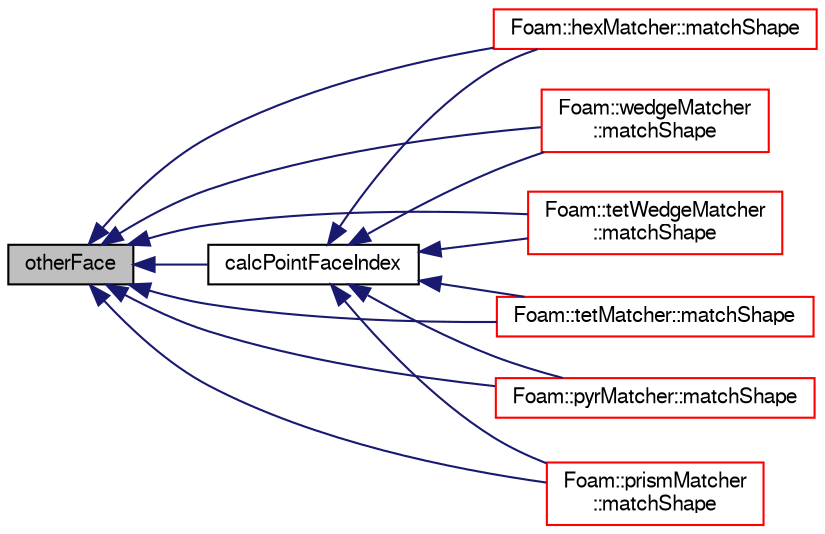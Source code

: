 digraph "otherFace"
{
  bgcolor="transparent";
  edge [fontname="FreeSans",fontsize="10",labelfontname="FreeSans",labelfontsize="10"];
  node [fontname="FreeSans",fontsize="10",shape=record];
  rankdir="LR";
  Node988 [label="otherFace",height=0.2,width=0.4,color="black", fillcolor="grey75", style="filled", fontcolor="black"];
  Node988 -> Node989 [dir="back",color="midnightblue",fontsize="10",style="solid",fontname="FreeSans"];
  Node989 [label="calcPointFaceIndex",height=0.2,width=0.4,color="black",URL="$a27166.html#affdc1ddd257e430b8357f273b6acccfa",tooltip="Fill vertex/face to index in face data structure. "];
  Node989 -> Node990 [dir="back",color="midnightblue",fontsize="10",style="solid",fontname="FreeSans"];
  Node990 [label="Foam::hexMatcher::matchShape",height=0.2,width=0.4,color="red",URL="$a27174.html#a1f0feccca7c36016d7745d9f9d196b6d",tooltip="Low level shape recognition. Return true if matches. "];
  Node989 -> Node996 [dir="back",color="midnightblue",fontsize="10",style="solid",fontname="FreeSans"];
  Node996 [label="Foam::wedgeMatcher\l::matchShape",height=0.2,width=0.4,color="red",URL="$a27194.html#a1f0feccca7c36016d7745d9f9d196b6d",tooltip="Low level shape recognition. Return true if matches. "];
  Node989 -> Node1002 [dir="back",color="midnightblue",fontsize="10",style="solid",fontname="FreeSans"];
  Node1002 [label="Foam::tetWedgeMatcher\l::matchShape",height=0.2,width=0.4,color="red",URL="$a27190.html#a1f0feccca7c36016d7745d9f9d196b6d",tooltip="Low level shape recognition. Return true if matches. "];
  Node989 -> Node1008 [dir="back",color="midnightblue",fontsize="10",style="solid",fontname="FreeSans"];
  Node1008 [label="Foam::tetMatcher::matchShape",height=0.2,width=0.4,color="red",URL="$a27186.html#a1f0feccca7c36016d7745d9f9d196b6d",tooltip="Low level shape recognition. Return true if matches. "];
  Node989 -> Node1015 [dir="back",color="midnightblue",fontsize="10",style="solid",fontname="FreeSans"];
  Node1015 [label="Foam::pyrMatcher::matchShape",height=0.2,width=0.4,color="red",URL="$a27182.html#a1f0feccca7c36016d7745d9f9d196b6d",tooltip="Low level shape recognition. Return true if matches. "];
  Node989 -> Node1021 [dir="back",color="midnightblue",fontsize="10",style="solid",fontname="FreeSans"];
  Node1021 [label="Foam::prismMatcher\l::matchShape",height=0.2,width=0.4,color="red",URL="$a27178.html#a1f0feccca7c36016d7745d9f9d196b6d",tooltip="Low level shape recognition. Return true if matches. "];
  Node988 -> Node996 [dir="back",color="midnightblue",fontsize="10",style="solid",fontname="FreeSans"];
  Node988 -> Node1002 [dir="back",color="midnightblue",fontsize="10",style="solid",fontname="FreeSans"];
  Node988 -> Node1008 [dir="back",color="midnightblue",fontsize="10",style="solid",fontname="FreeSans"];
  Node988 -> Node1015 [dir="back",color="midnightblue",fontsize="10",style="solid",fontname="FreeSans"];
  Node988 -> Node1021 [dir="back",color="midnightblue",fontsize="10",style="solid",fontname="FreeSans"];
  Node988 -> Node990 [dir="back",color="midnightblue",fontsize="10",style="solid",fontname="FreeSans"];
}

